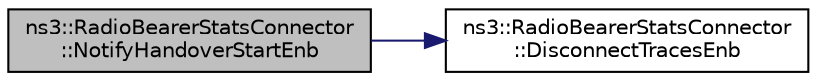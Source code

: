 digraph "ns3::RadioBearerStatsConnector::NotifyHandoverStartEnb"
{
  edge [fontname="Helvetica",fontsize="10",labelfontname="Helvetica",labelfontsize="10"];
  node [fontname="Helvetica",fontsize="10",shape=record];
  rankdir="LR";
  Node1 [label="ns3::RadioBearerStatsConnector\l::NotifyHandoverStartEnb",height=0.2,width=0.4,color="black", fillcolor="grey75", style="filled", fontcolor="black"];
  Node1 -> Node2 [color="midnightblue",fontsize="10",style="solid"];
  Node2 [label="ns3::RadioBearerStatsConnector\l::DisconnectTracesEnb",height=0.2,width=0.4,color="black", fillcolor="white", style="filled",URL="$d7/d1f/classns3_1_1RadioBearerStatsConnector.html#a8bfed671da65ae41806bcb656512fcf2"];
}
